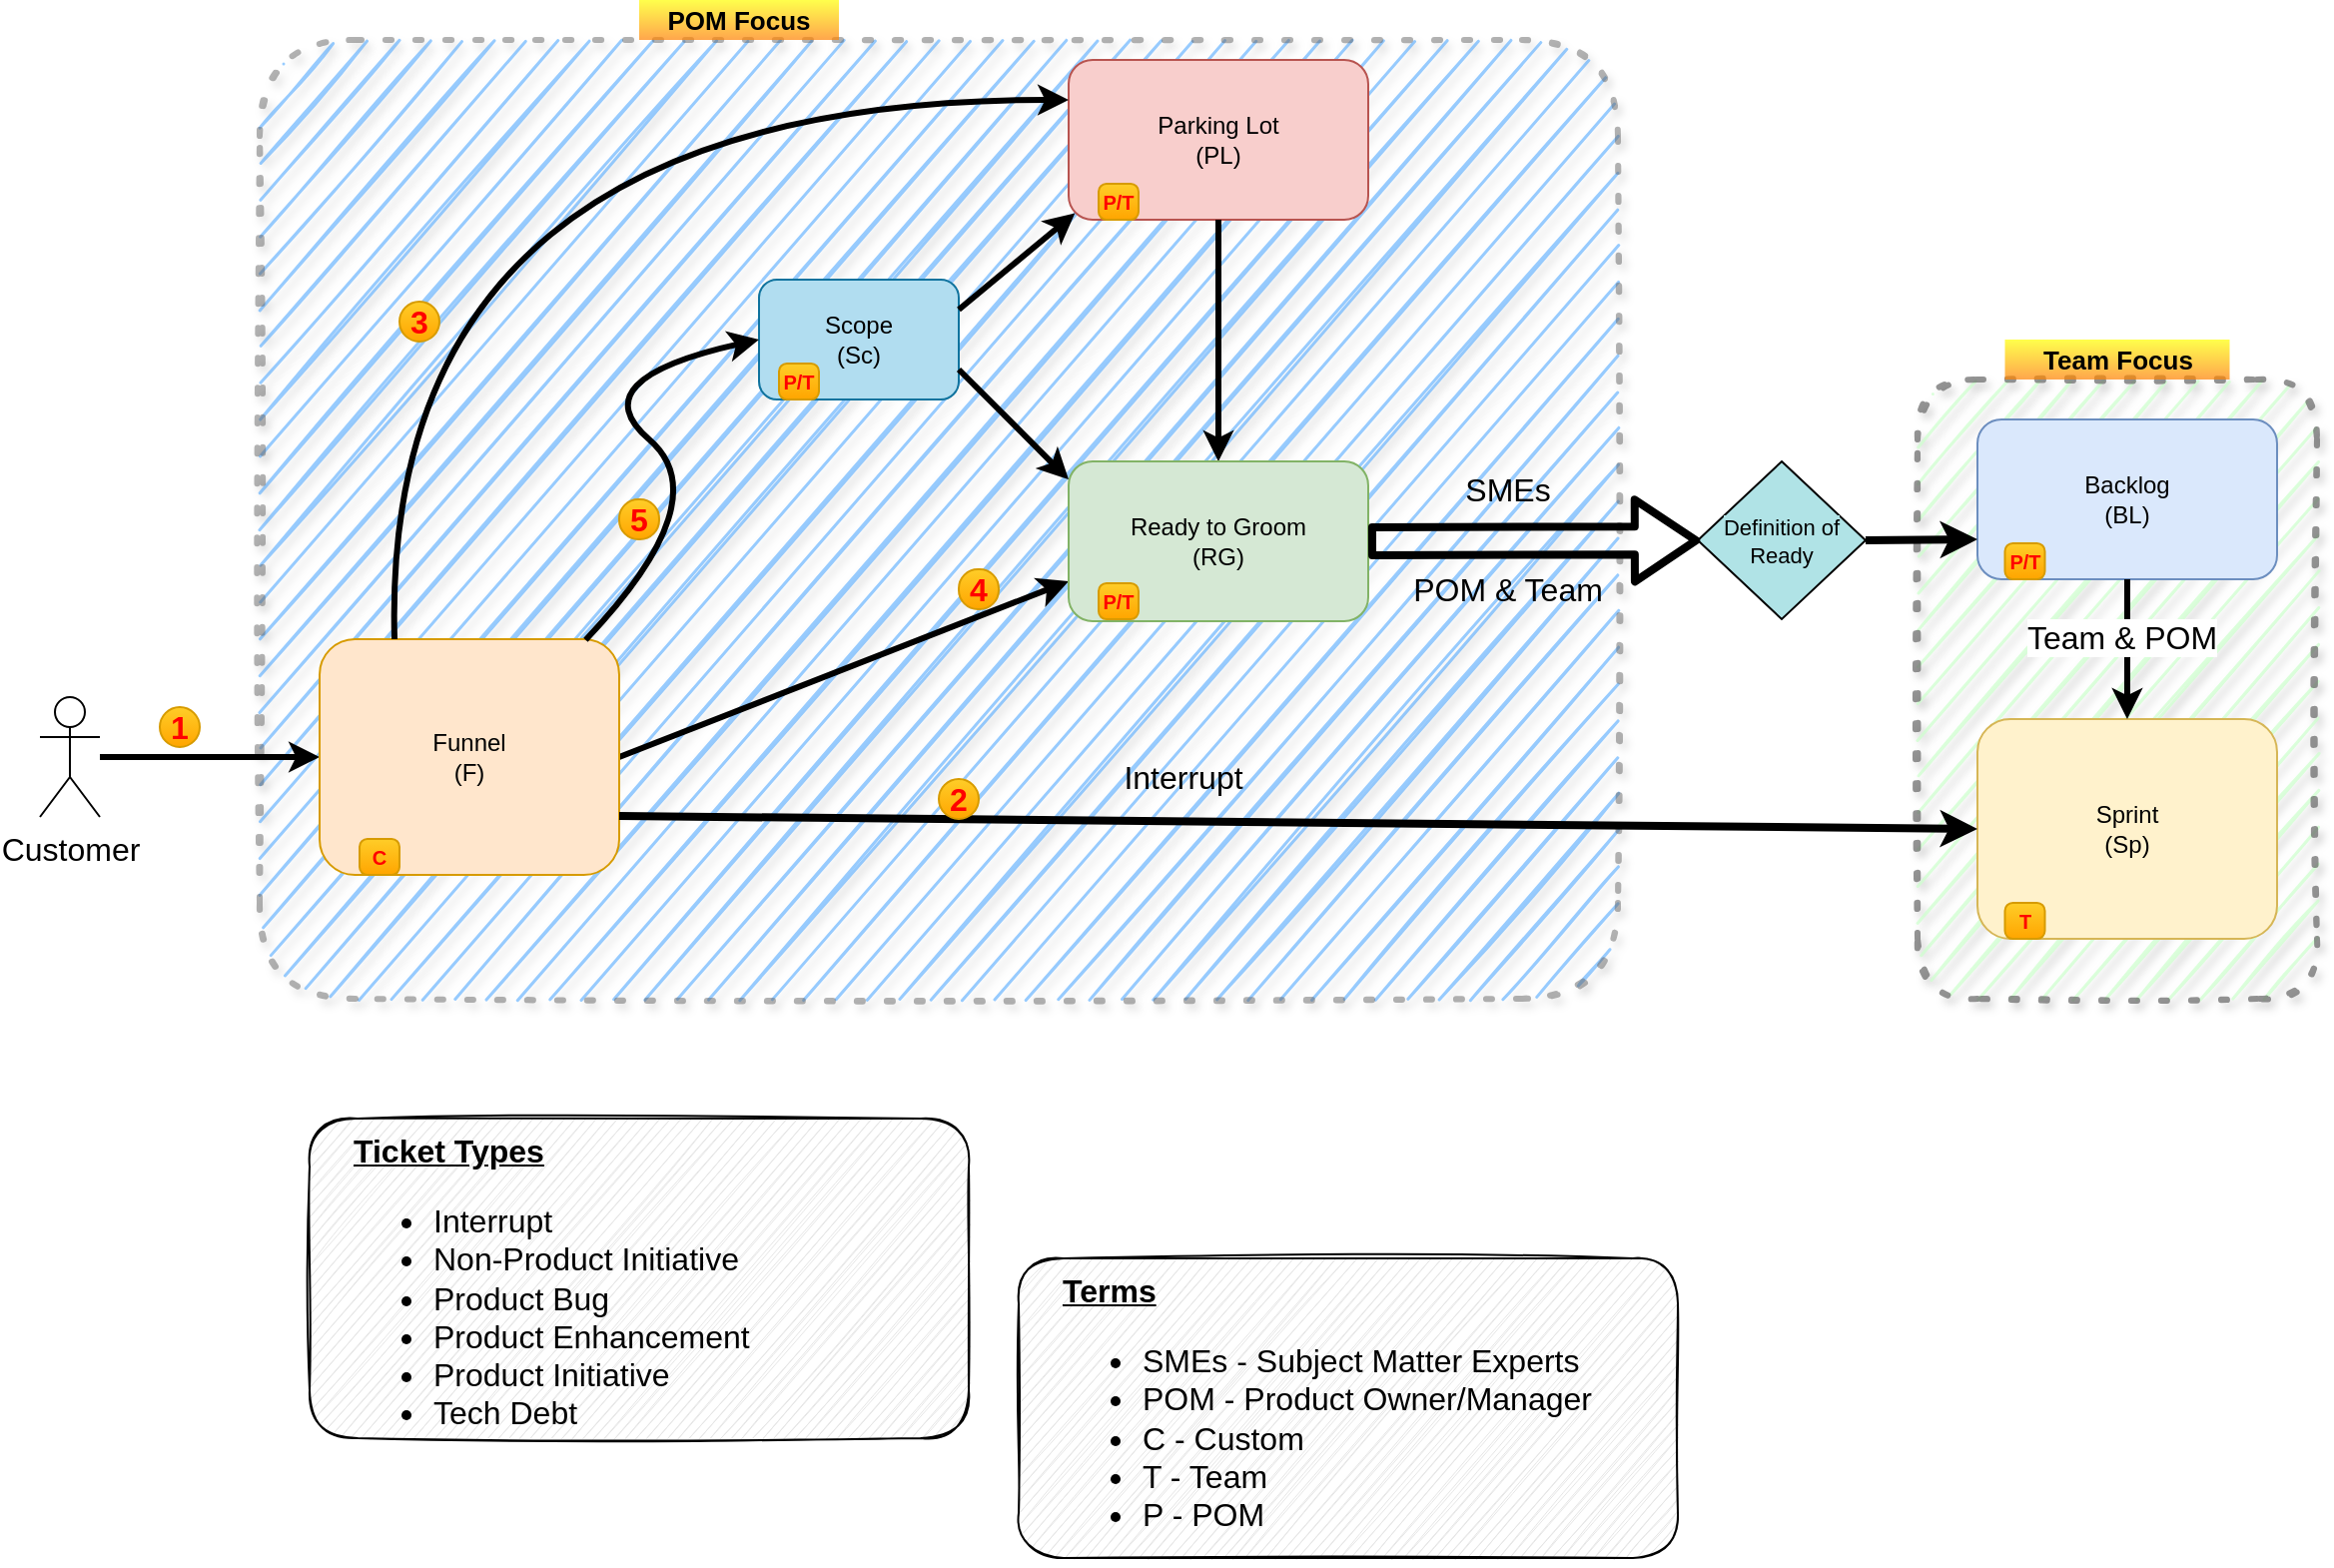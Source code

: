 <mxfile version="13.7.7" type="github">
  <diagram id="-Uzkl90RU2_1hvd23aKB" name="Page-1">
    <mxGraphModel dx="2613" dy="1251" grid="1" gridSize="10" guides="1" tooltips="1" connect="1" arrows="1" fold="1" page="1" pageScale="1" pageWidth="850" pageHeight="1100" math="0" shadow="0">
      <root>
        <mxCell id="0" />
        <mxCell id="1" parent="0" />
        <mxCell id="7wn4WAuL4QtyOJo-zdiJ-19" value="" style="rounded=1;whiteSpace=wrap;html=1;fontSize=16;align=left;dashed=1;dashPattern=1 4;strokeWidth=3;strokeColor=#666666;fontColor=#333333;shadow=1;glass=0;sketch=1;opacity=70;fillColor=#CCFFCC;" parent="1" vertex="1">
          <mxGeometry x="700" y="240" width="200" height="310" as="geometry" />
        </mxCell>
        <mxCell id="7wn4WAuL4QtyOJo-zdiJ-18" value="" style="rounded=1;whiteSpace=wrap;html=1;fontSize=16;align=left;dashed=1;arcSize=10;strokeWidth=3;dashPattern=1 4;shadow=1;glass=0;sketch=1;opacity=50;strokeColor=#666666;fillColor=#3399FF;" parent="1" vertex="1">
          <mxGeometry x="-130" y="70" width="680" height="480" as="geometry" />
        </mxCell>
        <mxCell id="7wn4WAuL4QtyOJo-zdiJ-1" value="Parking Lot&lt;br&gt;(PL)" style="rounded=1;whiteSpace=wrap;html=1;fillColor=#f8cecc;strokeColor=#b85450;" parent="1" vertex="1">
          <mxGeometry x="275" y="80" width="150" height="80" as="geometry" />
        </mxCell>
        <mxCell id="7wn4WAuL4QtyOJo-zdiJ-6" value="" style="endArrow=classic;html=1;entryX=0.5;entryY=0;entryDx=0;entryDy=0;exitX=0.5;exitY=1;exitDx=0;exitDy=0;strokeWidth=3;" parent="1" source="7wn4WAuL4QtyOJo-zdiJ-1" target="7wn4WAuL4QtyOJo-zdiJ-3" edge="1">
          <mxGeometry width="50" height="50" relative="1" as="geometry">
            <mxPoint x="125" y="200" as="sourcePoint" />
            <mxPoint x="175" y="150" as="targetPoint" />
          </mxGeometry>
        </mxCell>
        <mxCell id="7wn4WAuL4QtyOJo-zdiJ-7" value="" style="endArrow=classic;html=1;entryX=0;entryY=0.75;entryDx=0;entryDy=0;strokeWidth=3;exitX=1;exitY=0.5;exitDx=0;exitDy=0;" parent="1" source="7wn4WAuL4QtyOJo-zdiJ-2" target="7wn4WAuL4QtyOJo-zdiJ-3" edge="1">
          <mxGeometry width="50" height="50" relative="1" as="geometry">
            <mxPoint x="51" y="277" as="sourcePoint" />
            <mxPoint x="241" y="275" as="targetPoint" />
          </mxGeometry>
        </mxCell>
        <mxCell id="7wn4WAuL4QtyOJo-zdiJ-8" value="Backlog&lt;br&gt;(BL)" style="rounded=1;whiteSpace=wrap;html=1;fillColor=#dae8fc;strokeColor=#6c8ebf;" parent="1" vertex="1">
          <mxGeometry x="730" y="260" width="150" height="80" as="geometry" />
        </mxCell>
        <mxCell id="7wn4WAuL4QtyOJo-zdiJ-10" value="Sprint&lt;br&gt;(Sp)" style="rounded=1;whiteSpace=wrap;html=1;fillColor=#fff2cc;strokeColor=#d6b656;" parent="1" vertex="1">
          <mxGeometry x="730" y="410" width="150" height="110" as="geometry" />
        </mxCell>
        <mxCell id="7wn4WAuL4QtyOJo-zdiJ-13" value="" style="endArrow=classic;html=1;exitX=0.5;exitY=1;exitDx=0;exitDy=0;strokeWidth=3;" parent="1" source="7wn4WAuL4QtyOJo-zdiJ-8" edge="1">
          <mxGeometry width="50" height="50" relative="1" as="geometry">
            <mxPoint x="804.5" y="320" as="sourcePoint" />
            <mxPoint x="805" y="410" as="targetPoint" />
          </mxGeometry>
        </mxCell>
        <mxCell id="7wn4WAuL4QtyOJo-zdiJ-14" value="Team &amp;amp; POM" style="edgeLabel;html=1;align=center;verticalAlign=middle;resizable=0;points=[];fontSize=16;" parent="7wn4WAuL4QtyOJo-zdiJ-13" vertex="1" connectable="0">
          <mxGeometry x="-0.18" y="-3" relative="1" as="geometry">
            <mxPoint as="offset" />
          </mxGeometry>
        </mxCell>
        <mxCell id="7wn4WAuL4QtyOJo-zdiJ-16" value="&lt;b&gt;&lt;u&gt;Ticket Types&lt;br&gt;&lt;/u&gt;&lt;/b&gt;&lt;ul&gt;&lt;li&gt;Interrupt&lt;/li&gt;&lt;li&gt;&lt;span&gt;Non-Product Initiative&lt;/span&gt;&lt;br&gt;&lt;/li&gt;&lt;li&gt;Product Bug&lt;/li&gt;&lt;li&gt;Product Enhancement&lt;/li&gt;&lt;li&gt;Product Initiative&lt;/li&gt;&lt;li&gt;Tech Debt&lt;br&gt;&lt;/li&gt;&lt;/ul&gt;" style="text;html=1;align=left;verticalAlign=top;whiteSpace=wrap;rounded=1;fontSize=16;strokeColor=#000000;strokeWidth=1;shadow=0;sketch=1;fillColor=#E6E6E6;spacingLeft=20;" parent="1" vertex="1">
          <mxGeometry x="-105" y="610" width="330" height="160" as="geometry" />
        </mxCell>
        <mxCell id="7wn4WAuL4QtyOJo-zdiJ-20" value="POM Focus" style="text;html=1;align=center;verticalAlign=middle;whiteSpace=wrap;rounded=0;dashed=1;fontSize=13;gradientColor=#FF8000;fillColor=#FFFF00;opacity=70;fontStyle=1" parent="1" vertex="1">
          <mxGeometry x="60" y="50" width="100" height="20" as="geometry" />
        </mxCell>
        <mxCell id="7wn4WAuL4QtyOJo-zdiJ-23" value="Team Focus" style="text;html=1;align=center;verticalAlign=middle;whiteSpace=wrap;rounded=0;dashed=1;fontSize=13;gradientColor=#FF8000;fillColor=#FFFF00;opacity=70;fontStyle=1" parent="1" vertex="1">
          <mxGeometry x="743.75" y="220" width="112.5" height="20" as="geometry" />
        </mxCell>
        <mxCell id="3Ph6vXDSA6lr-be47Azb-13" value="" style="endArrow=classic;html=1;strokeWidth=4;exitX=1;exitY=0.5;exitDx=0;exitDy=0;entryX=0;entryY=0.75;entryDx=0;entryDy=0;" parent="1" source="zlQVe87UakfhTRubrAc2-10" target="7wn4WAuL4QtyOJo-zdiJ-8" edge="1">
          <mxGeometry width="50" height="50" relative="1" as="geometry">
            <mxPoint x="665.35" y="279.68" as="sourcePoint" />
            <mxPoint x="710" y="275" as="targetPoint" />
          </mxGeometry>
        </mxCell>
        <mxCell id="7wn4WAuL4QtyOJo-zdiJ-3" value="Ready to Groom&lt;br&gt;(RG)" style="rounded=1;whiteSpace=wrap;html=1;fillColor=#d5e8d4;strokeColor=#82b366;" parent="1" vertex="1">
          <mxGeometry x="275" y="281" width="150" height="80" as="geometry" />
        </mxCell>
        <mxCell id="3Ph6vXDSA6lr-be47Azb-14" value="POM &amp;amp; Team" style="text;html=1;strokeColor=none;fillColor=none;align=center;verticalAlign=middle;whiteSpace=wrap;rounded=0;fontSize=16;" parent="1" vertex="1">
          <mxGeometry x="440" y="310" width="110" height="70" as="geometry" />
        </mxCell>
        <mxCell id="3Ph6vXDSA6lr-be47Azb-15" value="SMEs" style="text;html=1;strokeColor=none;fillColor=none;align=center;verticalAlign=middle;whiteSpace=wrap;rounded=0;fontSize=16;" parent="1" vertex="1">
          <mxGeometry x="440" y="285" width="110" height="20" as="geometry" />
        </mxCell>
        <mxCell id="3Ph6vXDSA6lr-be47Azb-16" value="&lt;b&gt;&lt;u&gt;Terms&lt;br&gt;&lt;/u&gt;&lt;/b&gt;&lt;ul&gt;&lt;li&gt;SMEs - Subject Matter Experts&lt;/li&gt;&lt;li&gt;POM - Product Owner/Manager&lt;/li&gt;&lt;li&gt;C - Custom&lt;/li&gt;&lt;li&gt;T - Team&lt;/li&gt;&lt;li&gt;P - POM&lt;/li&gt;&lt;/ul&gt;" style="text;html=1;align=left;verticalAlign=top;whiteSpace=wrap;rounded=1;fontSize=16;strokeColor=#000000;strokeWidth=1;shadow=0;sketch=1;fillColor=#E6E6E6;spacingLeft=20;" parent="1" vertex="1">
          <mxGeometry x="250" y="680" width="330" height="150" as="geometry" />
        </mxCell>
        <mxCell id="3Ph6vXDSA6lr-be47Azb-17" value="" style="endArrow=classic;html=1;strokeColor=#000000;strokeWidth=3;fontSize=16;entryX=0;entryY=0.5;entryDx=0;entryDy=0;" parent="1" source="3Ph6vXDSA6lr-be47Azb-20" target="7wn4WAuL4QtyOJo-zdiJ-2" edge="1">
          <mxGeometry width="50" height="50" relative="1" as="geometry">
            <mxPoint x="-70" y="370" as="sourcePoint" />
            <mxPoint x="20" y="370" as="targetPoint" />
          </mxGeometry>
        </mxCell>
        <mxCell id="3Ph6vXDSA6lr-be47Azb-20" value="Customer" style="shape=umlActor;verticalLabelPosition=bottom;verticalAlign=top;html=1;outlineConnect=0;rounded=1;fillColor=none;fontSize=16;" parent="1" vertex="1">
          <mxGeometry x="-240" y="399" width="30" height="60" as="geometry" />
        </mxCell>
        <mxCell id="3Ph6vXDSA6lr-be47Azb-39" value="&lt;font color=&quot;#ff0000&quot;&gt;4&lt;/font&gt;" style="text;html=1;fillColor=#ffcd28;align=center;verticalAlign=middle;whiteSpace=wrap;rounded=1;fontSize=16;fontStyle=1;strokeColor=#d79b00;gradientColor=#ffa500;fontColor=#990000;arcSize=48;" parent="1" vertex="1">
          <mxGeometry x="220" y="335" width="20" height="20" as="geometry" />
        </mxCell>
        <mxCell id="7wn4WAuL4QtyOJo-zdiJ-2" value="Funnel&lt;br&gt;(F)" style="rounded=1;whiteSpace=wrap;html=1;fillColor=#ffe6cc;strokeColor=#d79b00;verticalAlign=middle;" parent="1" vertex="1">
          <mxGeometry x="-100" y="370" width="150" height="118" as="geometry" />
        </mxCell>
        <mxCell id="3Ph6vXDSA6lr-be47Azb-45" value="&lt;font color=&quot;#ff0000&quot;&gt;1&lt;/font&gt;" style="text;html=1;fillColor=#ffcd28;align=center;verticalAlign=middle;whiteSpace=wrap;rounded=1;fontSize=16;fontStyle=1;strokeColor=#d79b00;gradientColor=#ffa500;fontColor=#990000;arcSize=50;" parent="1" vertex="1">
          <mxGeometry x="-180" y="404" width="20" height="20" as="geometry" />
        </mxCell>
        <mxCell id="3Ph6vXDSA6lr-be47Azb-46" value="&lt;font color=&quot;#ff0000&quot;&gt;3&lt;/font&gt;" style="text;html=1;fillColor=#ffcd28;align=center;verticalAlign=middle;whiteSpace=wrap;rounded=1;fontSize=16;fontStyle=1;strokeColor=#d79b00;gradientColor=#ffa500;fontColor=#990000;arcSize=50;" parent="1" vertex="1">
          <mxGeometry x="-60" y="201" width="20" height="20" as="geometry" />
        </mxCell>
        <mxCell id="7wn4WAuL4QtyOJo-zdiJ-11" value="" style="endArrow=classic;html=1;entryX=0;entryY=0.5;entryDx=0;entryDy=0;exitX=1;exitY=0.75;exitDx=0;exitDy=0;strokeWidth=4;" parent="1" source="7wn4WAuL4QtyOJo-zdiJ-2" target="7wn4WAuL4QtyOJo-zdiJ-10" edge="1">
          <mxGeometry width="50" height="50" relative="1" as="geometry">
            <mxPoint x="220" y="350" as="sourcePoint" />
            <mxPoint x="290" y="330" as="targetPoint" />
          </mxGeometry>
        </mxCell>
        <mxCell id="7wn4WAuL4QtyOJo-zdiJ-12" value="Interrupt" style="edgeLabel;html=1;align=center;verticalAlign=middle;resizable=0;points=[];fontSize=16;labelBackgroundColor=none;" parent="7wn4WAuL4QtyOJo-zdiJ-11" vertex="1" connectable="0">
          <mxGeometry x="-0.18" y="-3" relative="1" as="geometry">
            <mxPoint x="2.63" y="-25.23" as="offset" />
          </mxGeometry>
        </mxCell>
        <mxCell id="3Ph6vXDSA6lr-be47Azb-36" value="&lt;font color=&quot;#ff0000&quot;&gt;2&lt;/font&gt;" style="text;html=1;fillColor=#ffcd28;align=center;verticalAlign=middle;whiteSpace=wrap;rounded=1;fontSize=16;fontStyle=1;strokeColor=#d79b00;gradientColor=#ffa500;fontColor=#990000;arcSize=50;" parent="1" vertex="1">
          <mxGeometry x="210" y="440" width="20" height="20" as="geometry" />
        </mxCell>
        <mxCell id="3Ph6vXDSA6lr-be47Azb-21" value="" style="endArrow=classic;html=1;strokeColor=#000000;strokeWidth=3;fontSize=16;entryX=0;entryY=0.25;entryDx=0;entryDy=0;curved=1;exitX=0.25;exitY=0;exitDx=0;exitDy=0;" parent="1" source="7wn4WAuL4QtyOJo-zdiJ-2" target="7wn4WAuL4QtyOJo-zdiJ-1" edge="1">
          <mxGeometry width="50" height="50" relative="1" as="geometry">
            <mxPoint x="150" y="345" as="sourcePoint" />
            <mxPoint x="200" y="295" as="targetPoint" />
            <Array as="points">
              <mxPoint x="-70" y="100" />
            </Array>
          </mxGeometry>
        </mxCell>
        <mxCell id="3Ph6vXDSA6lr-be47Azb-57" value="Scope&lt;br&gt;(Sc)" style="rounded=1;whiteSpace=wrap;html=1;fillColor=#b1ddf0;strokeColor=#10739e;verticalAlign=middle;" parent="1" vertex="1">
          <mxGeometry x="120" y="190" width="100" height="60" as="geometry" />
        </mxCell>
        <mxCell id="3Ph6vXDSA6lr-be47Azb-59" value="&lt;font color=&quot;#ff0000&quot;&gt;5&lt;/font&gt;" style="text;html=1;fillColor=#ffcd28;align=center;verticalAlign=middle;whiteSpace=wrap;rounded=1;fontSize=16;fontStyle=1;strokeColor=#d79b00;gradientColor=#ffa500;fontColor=#990000;arcSize=48;" parent="1" vertex="1">
          <mxGeometry x="50" y="300" width="20" height="20" as="geometry" />
        </mxCell>
        <mxCell id="3Ph6vXDSA6lr-be47Azb-66" value="" style="endArrow=classic;html=1;strokeColor=#000000;strokeWidth=3;fontSize=13;fontColor=#990000;entryX=0.021;entryY=0.96;entryDx=0;entryDy=0;entryPerimeter=0;exitX=1;exitY=0.25;exitDx=0;exitDy=0;" parent="1" source="3Ph6vXDSA6lr-be47Azb-57" target="7wn4WAuL4QtyOJo-zdiJ-1" edge="1">
          <mxGeometry width="50" height="50" relative="1" as="geometry">
            <mxPoint x="161" y="205" as="sourcePoint" />
            <mxPoint x="266" y="120" as="targetPoint" />
          </mxGeometry>
        </mxCell>
        <mxCell id="3Ph6vXDSA6lr-be47Azb-67" style="edgeStyle=none;orthogonalLoop=1;jettySize=auto;html=1;exitX=0.5;exitY=0;exitDx=0;exitDy=0;strokeColor=#000000;strokeWidth=3;fontSize=13;fontColor=#990000;" parent="1" source="3Ph6vXDSA6lr-be47Azb-15" target="3Ph6vXDSA6lr-be47Azb-15" edge="1">
          <mxGeometry relative="1" as="geometry" />
        </mxCell>
        <mxCell id="3Ph6vXDSA6lr-be47Azb-68" value="" style="endArrow=classic;html=1;strokeColor=#000000;strokeWidth=3;fontSize=13;fontColor=#990000;entryX=0;entryY=0.113;entryDx=0;entryDy=0;exitX=1;exitY=0.75;exitDx=0;exitDy=0;entryPerimeter=0;" parent="1" source="3Ph6vXDSA6lr-be47Azb-57" target="7wn4WAuL4QtyOJo-zdiJ-3" edge="1">
          <mxGeometry width="50" height="50" relative="1" as="geometry">
            <mxPoint x="210" y="215" as="sourcePoint" />
            <mxPoint x="283.05" y="143.36" as="targetPoint" />
          </mxGeometry>
        </mxCell>
        <mxCell id="3Ph6vXDSA6lr-be47Azb-75" value="" style="curved=1;endArrow=classic;html=1;strokeColor=#000000;strokeWidth=3;fontSize=13;fontColor=#990000;entryX=0;entryY=0.5;entryDx=0;entryDy=0;exitX=0.888;exitY=0.003;exitDx=0;exitDy=0;exitPerimeter=0;" parent="1" source="7wn4WAuL4QtyOJo-zdiJ-2" target="3Ph6vXDSA6lr-be47Azb-57" edge="1">
          <mxGeometry width="50" height="50" relative="1" as="geometry">
            <mxPoint x="40" y="320" as="sourcePoint" />
            <mxPoint x="90" y="270" as="targetPoint" />
            <Array as="points">
              <mxPoint x="100" y="300" />
              <mxPoint x="30" y="240" />
            </Array>
          </mxGeometry>
        </mxCell>
        <mxCell id="zlQVe87UakfhTRubrAc2-10" value="&lt;meta charset=&quot;utf-8&quot; style=&quot;font-size: 11px;&quot;&gt;&lt;span style=&quot;color: rgb(0, 0, 0); font-family: helvetica; font-size: 11px; font-style: normal; font-weight: 400; letter-spacing: normal; text-align: center; text-indent: 0px; text-transform: none; word-spacing: 0px; background-color: rgb(176, 227, 230); display: inline; float: none;&quot;&gt;Definition of Ready&lt;/span&gt;" style="rhombus;whiteSpace=wrap;html=1;fillColor=#B0E3E6;fontSize=11;" vertex="1" parent="1">
          <mxGeometry x="590" y="281" width="84" height="79" as="geometry" />
        </mxCell>
        <mxCell id="zlQVe87UakfhTRubrAc2-11" value="&lt;font color=&quot;#ff0000&quot; style=&quot;font-size: 10px&quot;&gt;P/T&lt;/font&gt;" style="text;html=1;fillColor=#ffcd28;align=center;verticalAlign=middle;whiteSpace=wrap;rounded=1;fontSize=10;fontStyle=1;strokeColor=#d79b00;gradientColor=#ffa500;fontColor=#990000;arcSize=22;" vertex="1" parent="1">
          <mxGeometry x="743.75" y="322" width="20" height="18" as="geometry" />
        </mxCell>
        <mxCell id="zlQVe87UakfhTRubrAc2-12" value="&lt;font color=&quot;#ff0000&quot; style=&quot;font-size: 10px;&quot;&gt;T&lt;/font&gt;" style="text;html=1;fillColor=#ffcd28;align=center;verticalAlign=middle;whiteSpace=wrap;rounded=1;fontSize=10;fontStyle=1;strokeColor=#d79b00;gradientColor=#ffa500;fontColor=#990000;arcSize=22;" vertex="1" parent="1">
          <mxGeometry x="743.75" y="502" width="20" height="18" as="geometry" />
        </mxCell>
        <mxCell id="zlQVe87UakfhTRubrAc2-14" value="&lt;font color=&quot;#ff0000&quot; style=&quot;font-size: 10px&quot;&gt;P/T&lt;/font&gt;" style="text;html=1;fillColor=#ffcd28;align=center;verticalAlign=middle;whiteSpace=wrap;rounded=1;fontSize=10;fontStyle=1;strokeColor=#d79b00;gradientColor=#ffa500;fontColor=#990000;arcSize=22;" vertex="1" parent="1">
          <mxGeometry x="290" y="342" width="20" height="18" as="geometry" />
        </mxCell>
        <mxCell id="zlQVe87UakfhTRubrAc2-15" value="&lt;font color=&quot;#ff0000&quot; style=&quot;font-size: 10px&quot;&gt;P/T&lt;/font&gt;" style="text;html=1;fillColor=#ffcd28;align=center;verticalAlign=middle;whiteSpace=wrap;rounded=1;fontSize=10;fontStyle=1;strokeColor=#d79b00;gradientColor=#ffa500;fontColor=#990000;arcSize=22;" vertex="1" parent="1">
          <mxGeometry x="290" y="142" width="20" height="18" as="geometry" />
        </mxCell>
        <mxCell id="zlQVe87UakfhTRubrAc2-16" value="&lt;font color=&quot;#ff0000&quot; style=&quot;font-size: 10px&quot;&gt;P/T&lt;/font&gt;" style="text;html=1;fillColor=#ffcd28;align=center;verticalAlign=middle;whiteSpace=wrap;rounded=1;fontSize=10;fontStyle=1;strokeColor=#d79b00;gradientColor=#ffa500;fontColor=#990000;arcSize=22;" vertex="1" parent="1">
          <mxGeometry x="130" y="232" width="20" height="18" as="geometry" />
        </mxCell>
        <mxCell id="zlQVe87UakfhTRubrAc2-17" value="&lt;font color=&quot;#ff0000&quot; style=&quot;font-size: 10px&quot;&gt;C&lt;/font&gt;" style="text;html=1;fillColor=#ffcd28;align=center;verticalAlign=middle;whiteSpace=wrap;rounded=1;fontSize=10;fontStyle=1;strokeColor=#d79b00;gradientColor=#ffa500;fontColor=#990000;arcSize=22;" vertex="1" parent="1">
          <mxGeometry x="-80" y="470" width="20" height="18" as="geometry" />
        </mxCell>
        <mxCell id="3Ph6vXDSA6lr-be47Azb-12" value="" style="shape=flexArrow;endArrow=classic;html=1;strokeWidth=4;entryX=0.013;entryY=0.501;entryDx=0;entryDy=0;endWidth=23;endSize=8.89;width=11;exitX=1;exitY=0.5;exitDx=0;exitDy=0;entryPerimeter=0;" parent="1" source="7wn4WAuL4QtyOJo-zdiJ-3" target="zlQVe87UakfhTRubrAc2-10" edge="1">
          <mxGeometry width="50" height="50" relative="1" as="geometry">
            <mxPoint x="370" y="255" as="sourcePoint" />
            <mxPoint x="595" y="320" as="targetPoint" />
          </mxGeometry>
        </mxCell>
      </root>
    </mxGraphModel>
  </diagram>
</mxfile>

